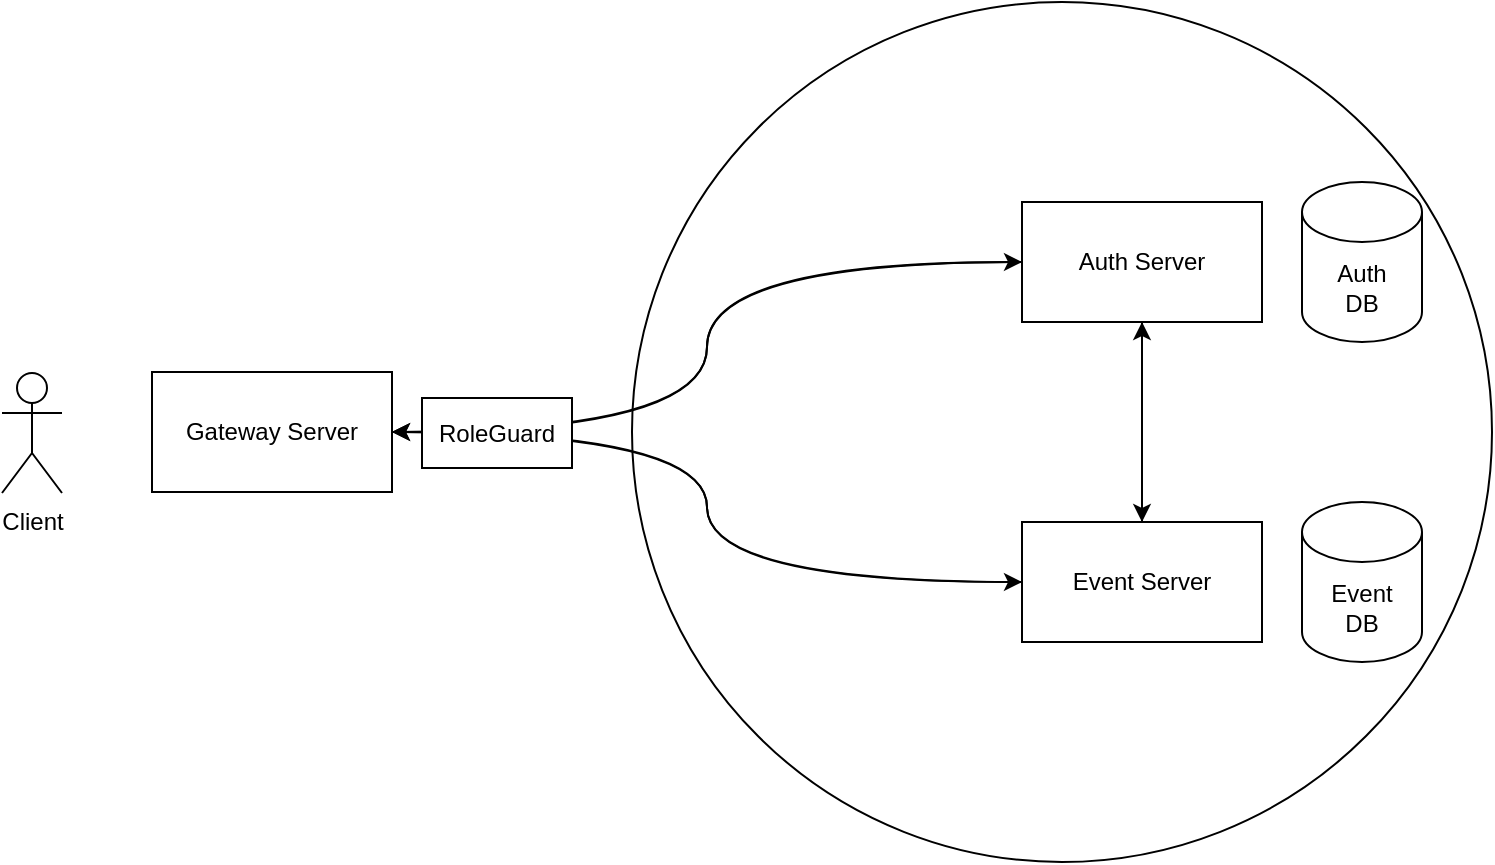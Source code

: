 <mxfile version="27.0.5" pages="6">
  <diagram name="architecture" id="fcX4fqq7h0XcPOJs6E93">
    <mxGraphModel dx="925" dy="1011" grid="1" gridSize="10" guides="1" tooltips="1" connect="1" arrows="1" fold="1" page="1" pageScale="1" pageWidth="1100" pageHeight="850" math="0" shadow="0">
      <root>
        <mxCell id="0" />
        <mxCell id="1" parent="0" />
        <mxCell id="c-0zBiBNmMiLqv8qYzyb-1" value="" style="ellipse;whiteSpace=wrap;html=1;aspect=fixed;fillColor=none;" vertex="1" parent="1">
          <mxGeometry x="485" y="140" width="430" height="430" as="geometry" />
        </mxCell>
        <mxCell id="c-0zBiBNmMiLqv8qYzyb-7" style="edgeStyle=orthogonalEdgeStyle;curved=1;rounded=0;orthogonalLoop=1;jettySize=auto;html=1;exitX=0.5;exitY=1;exitDx=0;exitDy=0;" edge="1" parent="1" source="ojHfwxlMlPyYPrNUYR4A-2" target="c-0zBiBNmMiLqv8qYzyb-3">
          <mxGeometry relative="1" as="geometry" />
        </mxCell>
        <mxCell id="c-0zBiBNmMiLqv8qYzyb-9" style="edgeStyle=orthogonalEdgeStyle;curved=1;rounded=0;orthogonalLoop=1;jettySize=auto;html=1;exitX=0;exitY=0.5;exitDx=0;exitDy=0;entryX=1;entryY=0.5;entryDx=0;entryDy=0;" edge="1" parent="1" source="ojHfwxlMlPyYPrNUYR4A-2" target="c-0zBiBNmMiLqv8qYzyb-2">
          <mxGeometry relative="1" as="geometry" />
        </mxCell>
        <mxCell id="ojHfwxlMlPyYPrNUYR4A-2" value="Auth Server" style="rounded=0;whiteSpace=wrap;html=1;" vertex="1" parent="1">
          <mxGeometry x="680" y="240" width="120" height="60" as="geometry" />
        </mxCell>
        <mxCell id="ojHfwxlMlPyYPrNUYR4A-5" value="Client" style="shape=umlActor;verticalLabelPosition=bottom;verticalAlign=top;html=1;outlineConnect=0;" vertex="1" parent="1">
          <mxGeometry x="170" y="325.5" width="30" height="60" as="geometry" />
        </mxCell>
        <mxCell id="c-0zBiBNmMiLqv8qYzyb-5" style="edgeStyle=orthogonalEdgeStyle;rounded=0;orthogonalLoop=1;jettySize=auto;html=1;entryX=0;entryY=0.5;entryDx=0;entryDy=0;curved=1;" edge="1" parent="1" source="c-0zBiBNmMiLqv8qYzyb-2" target="ojHfwxlMlPyYPrNUYR4A-2">
          <mxGeometry relative="1" as="geometry" />
        </mxCell>
        <mxCell id="c-0zBiBNmMiLqv8qYzyb-6" style="edgeStyle=orthogonalEdgeStyle;curved=1;rounded=0;orthogonalLoop=1;jettySize=auto;html=1;entryX=0;entryY=0.5;entryDx=0;entryDy=0;" edge="1" parent="1" source="c-0zBiBNmMiLqv8qYzyb-2" target="c-0zBiBNmMiLqv8qYzyb-3">
          <mxGeometry relative="1" as="geometry" />
        </mxCell>
        <mxCell id="c-0zBiBNmMiLqv8qYzyb-2" value="Gateway Server" style="rounded=0;whiteSpace=wrap;html=1;" vertex="1" parent="1">
          <mxGeometry x="245" y="325" width="120" height="60" as="geometry" />
        </mxCell>
        <mxCell id="c-0zBiBNmMiLqv8qYzyb-8" style="edgeStyle=orthogonalEdgeStyle;curved=1;rounded=0;orthogonalLoop=1;jettySize=auto;html=1;exitX=0.5;exitY=0;exitDx=0;exitDy=0;entryX=0.5;entryY=1;entryDx=0;entryDy=0;" edge="1" parent="1" source="c-0zBiBNmMiLqv8qYzyb-3" target="ojHfwxlMlPyYPrNUYR4A-2">
          <mxGeometry relative="1" as="geometry" />
        </mxCell>
        <mxCell id="c-0zBiBNmMiLqv8qYzyb-10" style="edgeStyle=orthogonalEdgeStyle;curved=1;rounded=0;orthogonalLoop=1;jettySize=auto;html=1;exitX=0;exitY=0.5;exitDx=0;exitDy=0;entryX=1;entryY=0.5;entryDx=0;entryDy=0;" edge="1" parent="1" source="c-0zBiBNmMiLqv8qYzyb-3" target="c-0zBiBNmMiLqv8qYzyb-2">
          <mxGeometry relative="1" as="geometry" />
        </mxCell>
        <mxCell id="c-0zBiBNmMiLqv8qYzyb-3" value="Event Server" style="rounded=0;whiteSpace=wrap;html=1;" vertex="1" parent="1">
          <mxGeometry x="680" y="400" width="120" height="60" as="geometry" />
        </mxCell>
        <mxCell id="c-0zBiBNmMiLqv8qYzyb-11" value="RoleGuard" style="rounded=0;whiteSpace=wrap;html=1;" vertex="1" parent="1">
          <mxGeometry x="380" y="338" width="75" height="35" as="geometry" />
        </mxCell>
        <mxCell id="RwT2zFOBZzrwmnqxIiF--1" value="Auth&lt;div&gt;DB&lt;/div&gt;" style="shape=cylinder3;whiteSpace=wrap;html=1;boundedLbl=1;backgroundOutline=1;size=15;" vertex="1" parent="1">
          <mxGeometry x="820" y="230" width="60" height="80" as="geometry" />
        </mxCell>
        <mxCell id="RwT2zFOBZzrwmnqxIiF--2" value="Event&lt;div&gt;DB&lt;/div&gt;" style="shape=cylinder3;whiteSpace=wrap;html=1;boundedLbl=1;backgroundOutline=1;size=15;" vertex="1" parent="1">
          <mxGeometry x="820" y="390" width="60" height="80" as="geometry" />
        </mxCell>
      </root>
    </mxGraphModel>
  </diagram>
  <diagram id="6VJmiSN2DV8pXNz3HxQ7" name="architecture-detail">
    <mxGraphModel dx="901" dy="647" grid="1" gridSize="10" guides="1" tooltips="1" connect="1" arrows="1" fold="1" page="1" pageScale="1" pageWidth="1100" pageHeight="850" math="0" shadow="0">
      <root>
        <mxCell id="0" />
        <mxCell id="1" parent="0" />
        <mxCell id="BqQRJsZG2uqS7sq9pQgB-4" value="Auth Server" style="rounded=0;whiteSpace=wrap;html=1;fillColor=#dae8fc;strokeColor=#6c8ebf;" vertex="1" parent="1">
          <mxGeometry x="960" y="760" width="120" height="40" as="geometry" />
        </mxCell>
        <mxCell id="BAqmdaQba6VWNm6T5oXz-3" style="edgeStyle=orthogonalEdgeStyle;curved=1;rounded=0;orthogonalLoop=1;jettySize=auto;html=1;" edge="1" parent="1" source="BqQRJsZG2uqS7sq9pQgB-8" target="BqQRJsZG2uqS7sq9pQgB-22">
          <mxGeometry relative="1" as="geometry" />
        </mxCell>
        <mxCell id="BqQRJsZG2uqS7sq9pQgB-8" value="POST /auth/signup" style="rounded=0;whiteSpace=wrap;html=1;" vertex="1" parent="1">
          <mxGeometry x="160" y="210" width="120" height="30" as="geometry" />
        </mxCell>
        <mxCell id="BqQRJsZG2uqS7sq9pQgB-11" value="Event Server" style="rounded=0;whiteSpace=wrap;html=1;fillColor=#fff2cc;strokeColor=#d6b656;" vertex="1" parent="1">
          <mxGeometry x="960" y="800" width="120" height="40" as="geometry" />
        </mxCell>
        <mxCell id="BqQRJsZG2uqS7sq9pQgB-41" style="edgeStyle=orthogonalEdgeStyle;curved=1;rounded=0;orthogonalLoop=1;jettySize=auto;html=1;exitX=1;exitY=0.5;exitDx=0;exitDy=0;entryX=0;entryY=0.5;entryDx=0;entryDy=0;" edge="1" parent="1" source="BqQRJsZG2uqS7sq9pQgB-13" target="BqQRJsZG2uqS7sq9pQgB-27">
          <mxGeometry relative="1" as="geometry" />
        </mxCell>
        <mxCell id="BqQRJsZG2uqS7sq9pQgB-42" style="edgeStyle=orthogonalEdgeStyle;curved=1;rounded=0;orthogonalLoop=1;jettySize=auto;html=1;exitX=1;exitY=0.5;exitDx=0;exitDy=0;entryX=0;entryY=0.5;entryDx=0;entryDy=0;" edge="1" parent="1" source="BqQRJsZG2uqS7sq9pQgB-13" target="BqQRJsZG2uqS7sq9pQgB-34">
          <mxGeometry relative="1" as="geometry" />
        </mxCell>
        <mxCell id="Mi1hDEcGEi-u_mt7AZi--26" style="edgeStyle=orthogonalEdgeStyle;curved=1;rounded=0;orthogonalLoop=1;jettySize=auto;html=1;exitX=1;exitY=0.5;exitDx=0;exitDy=0;entryX=0;entryY=0.5;entryDx=0;entryDy=0;" edge="1" parent="1" source="BqQRJsZG2uqS7sq9pQgB-13" target="Mi1hDEcGEi-u_mt7AZi--5">
          <mxGeometry relative="1" as="geometry" />
        </mxCell>
        <mxCell id="Mi1hDEcGEi-u_mt7AZi--27" style="edgeStyle=orthogonalEdgeStyle;curved=1;rounded=0;orthogonalLoop=1;jettySize=auto;html=1;exitX=1;exitY=0.5;exitDx=0;exitDy=0;entryX=0;entryY=0.5;entryDx=0;entryDy=0;" edge="1" parent="1" source="BqQRJsZG2uqS7sq9pQgB-13" target="Mi1hDEcGEi-u_mt7AZi--7">
          <mxGeometry relative="1" as="geometry" />
        </mxCell>
        <mxCell id="Mi1hDEcGEi-u_mt7AZi--28" style="edgeStyle=orthogonalEdgeStyle;curved=1;rounded=0;orthogonalLoop=1;jettySize=auto;html=1;entryX=0;entryY=0.5;entryDx=0;entryDy=0;" edge="1" parent="1" source="BqQRJsZG2uqS7sq9pQgB-13" target="Mi1hDEcGEi-u_mt7AZi--10">
          <mxGeometry relative="1" as="geometry" />
        </mxCell>
        <mxCell id="Mi1hDEcGEi-u_mt7AZi--34" style="edgeStyle=orthogonalEdgeStyle;curved=1;rounded=0;orthogonalLoop=1;jettySize=auto;html=1;exitX=1;exitY=0.5;exitDx=0;exitDy=0;entryX=0;entryY=0.5;entryDx=0;entryDy=0;" edge="1" parent="1" source="BqQRJsZG2uqS7sq9pQgB-13" target="BqQRJsZG2uqS7sq9pQgB-8">
          <mxGeometry relative="1" as="geometry" />
        </mxCell>
        <mxCell id="Mi1hDEcGEi-u_mt7AZi--35" style="edgeStyle=orthogonalEdgeStyle;curved=1;rounded=0;orthogonalLoop=1;jettySize=auto;html=1;exitX=1;exitY=0.5;exitDx=0;exitDy=0;entryX=0;entryY=0.5;entryDx=0;entryDy=0;" edge="1" parent="1" source="BqQRJsZG2uqS7sq9pQgB-13" target="BqQRJsZG2uqS7sq9pQgB-14">
          <mxGeometry relative="1" as="geometry" />
        </mxCell>
        <mxCell id="BqQRJsZG2uqS7sq9pQgB-13" value="Gateway Server" style="rounded=0;whiteSpace=wrap;html=1;fillColor=#f5f5f5;fontColor=#333333;strokeColor=#666666;" vertex="1" parent="1">
          <mxGeometry y="410" width="120" height="60" as="geometry" />
        </mxCell>
        <mxCell id="BAqmdaQba6VWNm6T5oXz-4" style="edgeStyle=orthogonalEdgeStyle;curved=1;rounded=0;orthogonalLoop=1;jettySize=auto;html=1;" edge="1" parent="1" source="BqQRJsZG2uqS7sq9pQgB-14" target="BqQRJsZG2uqS7sq9pQgB-21">
          <mxGeometry relative="1" as="geometry" />
        </mxCell>
        <mxCell id="BqQRJsZG2uqS7sq9pQgB-14" value="POST /auth/signin" style="rounded=0;whiteSpace=wrap;html=1;" vertex="1" parent="1">
          <mxGeometry x="160" y="270" width="120" height="30" as="geometry" />
        </mxCell>
        <mxCell id="BAqmdaQba6VWNm6T5oXz-8" style="edgeStyle=orthogonalEdgeStyle;curved=1;rounded=0;orthogonalLoop=1;jettySize=auto;html=1;exitX=1;exitY=0.5;exitDx=0;exitDy=0;fillColor=#dae8fc;strokeColor=#6c8ebf;" edge="1" parent="1" source="BqQRJsZG2uqS7sq9pQgB-21" target="BAqmdaQba6VWNm6T5oXz-6">
          <mxGeometry relative="1" as="geometry" />
        </mxCell>
        <mxCell id="BAqmdaQba6VWNm6T5oXz-10" style="edgeStyle=orthogonalEdgeStyle;curved=1;rounded=0;orthogonalLoop=1;jettySize=auto;html=1;exitX=0.5;exitY=1;exitDx=0;exitDy=0;entryX=0;entryY=0.5;entryDx=0;entryDy=0;endArrow=none;startFill=0;" edge="1" parent="1" source="BqQRJsZG2uqS7sq9pQgB-21" target="BAqmdaQba6VWNm6T5oXz-5">
          <mxGeometry relative="1" as="geometry" />
        </mxCell>
        <mxCell id="BAqmdaQba6VWNm6T5oXz-11" value="emit &#39;USER.SIGNIN&#39; event" style="edgeLabel;html=1;align=center;verticalAlign=middle;resizable=0;points=[];" vertex="1" connectable="0" parent="BAqmdaQba6VWNm6T5oXz-10">
          <mxGeometry x="0.221" y="6" relative="1" as="geometry">
            <mxPoint x="-28" y="-1" as="offset" />
          </mxGeometry>
        </mxCell>
        <mxCell id="BqQRJsZG2uqS7sq9pQgB-21" value="signin" style="rounded=0;whiteSpace=wrap;html=1;fillColor=#dae8fc;strokeColor=#6c8ebf;" vertex="1" parent="1">
          <mxGeometry x="600" y="270" width="100" height="30" as="geometry" />
        </mxCell>
        <mxCell id="BqQRJsZG2uqS7sq9pQgB-22" value="signup" style="rounded=0;whiteSpace=wrap;html=1;fillColor=#dae8fc;strokeColor=#6c8ebf;" vertex="1" parent="1">
          <mxGeometry x="600" y="210" width="100" height="30" as="geometry" />
        </mxCell>
        <mxCell id="BqQRJsZG2uqS7sq9pQgB-23" value="healthCheck()" style="rounded=0;whiteSpace=wrap;html=1;" vertex="1" parent="1">
          <mxGeometry x="700" y="110" width="100" height="30" as="geometry" />
        </mxCell>
        <mxCell id="BqQRJsZG2uqS7sq9pQgB-24" value="GET /health" style="rounded=0;whiteSpace=wrap;html=1;" vertex="1" parent="1">
          <mxGeometry x="270" y="120" width="120" height="30" as="geometry" />
        </mxCell>
        <mxCell id="Mi1hDEcGEi-u_mt7AZi--1" style="edgeStyle=orthogonalEdgeStyle;curved=1;rounded=0;orthogonalLoop=1;jettySize=auto;html=1;" edge="1" parent="1" source="BqQRJsZG2uqS7sq9pQgB-25" target="BAqmdaQba6VWNm6T5oXz-13">
          <mxGeometry relative="1" as="geometry" />
        </mxCell>
        <mxCell id="Mi1hDEcGEi-u_mt7AZi--2" value="update to /users" style="edgeLabel;html=1;align=center;verticalAlign=middle;resizable=0;points=[];" vertex="1" connectable="0" parent="Mi1hDEcGEi-u_mt7AZi--1">
          <mxGeometry x="-0.23" y="4" relative="1" as="geometry">
            <mxPoint x="-1" as="offset" />
          </mxGeometry>
        </mxCell>
        <mxCell id="BqQRJsZG2uqS7sq9pQgB-25" value="updateUserRole" style="rounded=0;whiteSpace=wrap;html=1;fillColor=#dae8fc;strokeColor=#6c8ebf;" vertex="1" parent="1">
          <mxGeometry x="590" y="400" width="100" height="30" as="geometry" />
        </mxCell>
        <mxCell id="BqQRJsZG2uqS7sq9pQgB-31" style="edgeStyle=orthogonalEdgeStyle;curved=1;rounded=0;orthogonalLoop=1;jettySize=auto;html=1;exitX=1;exitY=0.5;exitDx=0;exitDy=0;" edge="1" parent="1" source="BqQRJsZG2uqS7sq9pQgB-28" target="BqQRJsZG2uqS7sq9pQgB-25">
          <mxGeometry relative="1" as="geometry" />
        </mxCell>
        <mxCell id="BqQRJsZG2uqS7sq9pQgB-27" value="POST /auth/:id/role" style="rounded=0;whiteSpace=wrap;html=1;" vertex="1" parent="1">
          <mxGeometry x="160" y="400" width="120" height="30" as="geometry" />
        </mxCell>
        <mxCell id="BqQRJsZG2uqS7sq9pQgB-33" value="get&lt;span style=&quot;background-color: transparent; color: light-dark(rgb(0, 0, 0), rgb(255, 255, 255));&quot;&gt;User&lt;/span&gt;" style="rounded=0;whiteSpace=wrap;html=1;fillColor=#dae8fc;strokeColor=#6c8ebf;" vertex="1" parent="1">
          <mxGeometry x="590" y="440" width="100" height="30" as="geometry" />
        </mxCell>
        <mxCell id="BqQRJsZG2uqS7sq9pQgB-36" style="edgeStyle=orthogonalEdgeStyle;curved=1;rounded=0;orthogonalLoop=1;jettySize=auto;html=1;" edge="1" parent="1" source="BqQRJsZG2uqS7sq9pQgB-37" target="BqQRJsZG2uqS7sq9pQgB-33">
          <mxGeometry relative="1" as="geometry" />
        </mxCell>
        <mxCell id="BqQRJsZG2uqS7sq9pQgB-34" value="GET /auth/:id/role" style="rounded=0;whiteSpace=wrap;html=1;" vertex="1" parent="1">
          <mxGeometry x="160" y="440" width="120" height="30" as="geometry" />
        </mxCell>
        <mxCell id="BqQRJsZG2uqS7sq9pQgB-35" value="" style="edgeStyle=orthogonalEdgeStyle;curved=1;rounded=0;orthogonalLoop=1;jettySize=auto;html=1;exitX=1;exitY=0.5;exitDx=0;exitDy=0;" edge="1" parent="1" source="BqQRJsZG2uqS7sq9pQgB-27" target="BqQRJsZG2uqS7sq9pQgB-28">
          <mxGeometry relative="1" as="geometry">
            <mxPoint x="280" y="415" as="sourcePoint" />
            <mxPoint x="600" y="415" as="targetPoint" />
          </mxGeometry>
        </mxCell>
        <mxCell id="BqQRJsZG2uqS7sq9pQgB-28" value="Guard(&#39;admin&#39;)" style="rounded=0;whiteSpace=wrap;html=1;fillColor=#f8cecc;strokeColor=#b85450;" vertex="1" parent="1">
          <mxGeometry x="300" y="400" width="80" height="30" as="geometry" />
        </mxCell>
        <mxCell id="BqQRJsZG2uqS7sq9pQgB-38" value="" style="edgeStyle=orthogonalEdgeStyle;curved=1;rounded=0;orthogonalLoop=1;jettySize=auto;html=1;" edge="1" parent="1" source="BqQRJsZG2uqS7sq9pQgB-34" target="BqQRJsZG2uqS7sq9pQgB-37">
          <mxGeometry relative="1" as="geometry">
            <mxPoint x="280" y="455" as="sourcePoint" />
            <mxPoint x="600" y="455" as="targetPoint" />
          </mxGeometry>
        </mxCell>
        <mxCell id="BqQRJsZG2uqS7sq9pQgB-37" value="Guard(&#39;admin&#39;)" style="rounded=0;whiteSpace=wrap;html=1;fillColor=#f8cecc;strokeColor=#b85450;" vertex="1" parent="1">
          <mxGeometry x="300" y="440" width="80" height="30" as="geometry" />
        </mxCell>
        <mxCell id="BAqmdaQba6VWNm6T5oXz-5" value="EventListener" style="rounded=0;whiteSpace=wrap;html=1;fillColor=#ffe6cc;strokeColor=#d79b00;" vertex="1" parent="1">
          <mxGeometry x="780" y="340" width="100" height="30" as="geometry" />
        </mxCell>
        <mxCell id="BAqmdaQba6VWNm6T5oXz-6" value="processSignin" style="rounded=0;whiteSpace=wrap;html=1;" vertex="1" parent="1">
          <mxGeometry x="720" y="270" width="100" height="30" as="geometry" />
        </mxCell>
        <mxCell id="BAqmdaQba6VWNm6T5oXz-14" style="edgeStyle=orthogonalEdgeStyle;curved=1;rounded=0;orthogonalLoop=1;jettySize=auto;html=1;" edge="1" parent="1" source="BqQRJsZG2uqS7sq9pQgB-22" target="BAqmdaQba6VWNm6T5oXz-13">
          <mxGeometry relative="1" as="geometry">
            <mxPoint x="820" y="225.048" as="sourcePoint" />
          </mxGeometry>
        </mxCell>
        <mxCell id="BAqmdaQba6VWNm6T5oXz-15" value="add to /users" style="edgeLabel;html=1;align=center;verticalAlign=middle;resizable=0;points=[];" vertex="1" connectable="0" parent="BAqmdaQba6VWNm6T5oXz-14">
          <mxGeometry x="-0.317" y="-7" relative="1" as="geometry">
            <mxPoint as="offset" />
          </mxGeometry>
        </mxCell>
        <mxCell id="BAqmdaQba6VWNm6T5oXz-13" value="Auth&lt;div&gt;DB&lt;/div&gt;" style="shape=cylinder3;whiteSpace=wrap;html=1;boundedLbl=1;backgroundOutline=1;size=15;fillColor=#dae8fc;strokeColor=#6c8ebf;" vertex="1" parent="1">
          <mxGeometry x="1010" y="310" width="60" height="80" as="geometry" />
        </mxCell>
        <mxCell id="BAqmdaQba6VWNm6T5oXz-16" style="edgeStyle=orthogonalEdgeStyle;curved=1;rounded=0;orthogonalLoop=1;jettySize=auto;html=1;entryX=0;entryY=0.5;entryDx=0;entryDy=0;entryPerimeter=0;" edge="1" parent="1" source="BAqmdaQba6VWNm6T5oXz-5" target="BAqmdaQba6VWNm6T5oXz-13">
          <mxGeometry relative="1" as="geometry" />
        </mxCell>
        <mxCell id="BAqmdaQba6VWNm6T5oXz-17" value="add to /auth_history" style="edgeLabel;html=1;align=center;verticalAlign=middle;resizable=0;points=[];" vertex="1" connectable="0" parent="BAqmdaQba6VWNm6T5oXz-16">
          <mxGeometry x="-0.033" y="-4" relative="1" as="geometry">
            <mxPoint y="1" as="offset" />
          </mxGeometry>
        </mxCell>
        <mxCell id="Mi1hDEcGEi-u_mt7AZi--3" style="edgeStyle=orthogonalEdgeStyle;curved=1;rounded=0;orthogonalLoop=1;jettySize=auto;html=1;exitX=1;exitY=0.5;exitDx=0;exitDy=0;entryX=0.5;entryY=1;entryDx=0;entryDy=0;entryPerimeter=0;" edge="1" parent="1" source="BqQRJsZG2uqS7sq9pQgB-33" target="BAqmdaQba6VWNm6T5oXz-13">
          <mxGeometry relative="1" as="geometry" />
        </mxCell>
        <mxCell id="Mi1hDEcGEi-u_mt7AZi--4" value="fetch from /users" style="edgeLabel;html=1;align=center;verticalAlign=middle;resizable=0;points=[];" vertex="1" connectable="0" parent="Mi1hDEcGEi-u_mt7AZi--3">
          <mxGeometry x="-0.397" relative="1" as="geometry">
            <mxPoint x="-1" as="offset" />
          </mxGeometry>
        </mxCell>
        <mxCell id="Mi1hDEcGEi-u_mt7AZi--22" style="edgeStyle=orthogonalEdgeStyle;curved=1;rounded=0;orthogonalLoop=1;jettySize=auto;html=1;exitX=1;exitY=0.5;exitDx=0;exitDy=0;" edge="1" parent="1" source="Mi1hDEcGEi-u_mt7AZi--5" target="Mi1hDEcGEi-u_mt7AZi--12">
          <mxGeometry relative="1" as="geometry" />
        </mxCell>
        <mxCell id="Mi1hDEcGEi-u_mt7AZi--5" value="POST /event" style="rounded=0;whiteSpace=wrap;html=1;" vertex="1" parent="1">
          <mxGeometry x="160" y="550" width="120" height="30" as="geometry" />
        </mxCell>
        <mxCell id="Mi1hDEcGEi-u_mt7AZi--23" style="edgeStyle=orthogonalEdgeStyle;curved=1;rounded=0;orthogonalLoop=1;jettySize=auto;html=1;exitX=1;exitY=0.5;exitDx=0;exitDy=0;" edge="1" parent="1" source="Mi1hDEcGEi-u_mt7AZi--7" target="Mi1hDEcGEi-u_mt7AZi--14">
          <mxGeometry relative="1" as="geometry" />
        </mxCell>
        <mxCell id="Mi1hDEcGEi-u_mt7AZi--7" value="GET /event" style="rounded=0;whiteSpace=wrap;html=1;" vertex="1" parent="1">
          <mxGeometry x="160" y="590" width="120" height="30" as="geometry" />
        </mxCell>
        <mxCell id="Mi1hDEcGEi-u_mt7AZi--8" value="Guard(&#39;admin&#39;, &#39;operator&#39;)" style="rounded=0;whiteSpace=wrap;html=1;fillColor=#f8cecc;strokeColor=#b85450;" vertex="1" parent="1">
          <mxGeometry x="290" y="550" width="150" height="30" as="geometry" />
        </mxCell>
        <mxCell id="Mi1hDEcGEi-u_mt7AZi--9" value="Guard(&#39;admin&#39;, &#39;operator&#39;)" style="rounded=0;whiteSpace=wrap;html=1;fillColor=#f8cecc;strokeColor=#b85450;" vertex="1" parent="1">
          <mxGeometry x="290" y="590" width="150" height="30" as="geometry" />
        </mxCell>
        <mxCell id="Mi1hDEcGEi-u_mt7AZi--24" style="edgeStyle=orthogonalEdgeStyle;curved=1;rounded=0;orthogonalLoop=1;jettySize=auto;html=1;exitX=1;exitY=0.5;exitDx=0;exitDy=0;entryX=0;entryY=0.5;entryDx=0;entryDy=0;" edge="1" parent="1" source="Mi1hDEcGEi-u_mt7AZi--10" target="Mi1hDEcGEi-u_mt7AZi--15">
          <mxGeometry relative="1" as="geometry" />
        </mxCell>
        <mxCell id="Mi1hDEcGEi-u_mt7AZi--10" value="GET /event/:eventId" style="rounded=0;whiteSpace=wrap;html=1;" vertex="1" parent="1">
          <mxGeometry x="160" y="630" width="120" height="30" as="geometry" />
        </mxCell>
        <mxCell id="Mi1hDEcGEi-u_mt7AZi--11" value="Guard(&#39;admin&#39;, &#39;operator&#39;)" style="rounded=0;whiteSpace=wrap;html=1;fillColor=#f8cecc;strokeColor=#b85450;" vertex="1" parent="1">
          <mxGeometry x="290" y="630" width="150" height="30" as="geometry" />
        </mxCell>
        <mxCell id="Mi1hDEcGEi-u_mt7AZi--18" value="add to /events" style="edgeStyle=orthogonalEdgeStyle;curved=1;rounded=0;orthogonalLoop=1;jettySize=auto;html=1;exitX=1;exitY=0.5;exitDx=0;exitDy=0;" edge="1" parent="1" source="Mi1hDEcGEi-u_mt7AZi--12" target="Mi1hDEcGEi-u_mt7AZi--16">
          <mxGeometry relative="1" as="geometry" />
        </mxCell>
        <mxCell id="Mi1hDEcGEi-u_mt7AZi--12" value="createEvent" style="rounded=0;whiteSpace=wrap;html=1;fillColor=#fff2cc;strokeColor=#d6b656;" vertex="1" parent="1">
          <mxGeometry x="590" y="550" width="100" height="30" as="geometry" />
        </mxCell>
        <mxCell id="Mi1hDEcGEi-u_mt7AZi--14" value="getEventList" style="rounded=0;whiteSpace=wrap;html=1;fillColor=#fff2cc;strokeColor=#d6b656;" vertex="1" parent="1">
          <mxGeometry x="590" y="590" width="100" height="30" as="geometry" />
        </mxCell>
        <mxCell id="Mi1hDEcGEi-u_mt7AZi--15" value="getEvent" style="rounded=0;whiteSpace=wrap;html=1;fillColor=#fff2cc;strokeColor=#d6b656;" vertex="1" parent="1">
          <mxGeometry x="590" y="630" width="100" height="30" as="geometry" />
        </mxCell>
        <mxCell id="Mi1hDEcGEi-u_mt7AZi--16" value="Event&lt;div&gt;DB&lt;/div&gt;" style="shape=cylinder3;whiteSpace=wrap;html=1;boundedLbl=1;backgroundOutline=1;size=15;fillColor=#fff2cc;strokeColor=#d6b656;" vertex="1" parent="1">
          <mxGeometry x="980" y="530" width="60" height="80" as="geometry" />
        </mxCell>
        <mxCell id="Mi1hDEcGEi-u_mt7AZi--19" value="fetch list from /events" style="edgeStyle=orthogonalEdgeStyle;curved=1;rounded=0;orthogonalLoop=1;jettySize=auto;html=1;entryX=0;entryY=1;entryDx=0;entryDy=-15;entryPerimeter=0;" edge="1" parent="1" source="Mi1hDEcGEi-u_mt7AZi--14" target="Mi1hDEcGEi-u_mt7AZi--16">
          <mxGeometry relative="1" as="geometry" />
        </mxCell>
        <mxCell id="Mi1hDEcGEi-u_mt7AZi--20" style="edgeStyle=orthogonalEdgeStyle;curved=1;rounded=0;orthogonalLoop=1;jettySize=auto;html=1;entryX=0.5;entryY=1;entryDx=0;entryDy=0;entryPerimeter=0;" edge="1" parent="1" source="Mi1hDEcGEi-u_mt7AZi--15" target="Mi1hDEcGEi-u_mt7AZi--16">
          <mxGeometry relative="1" as="geometry" />
        </mxCell>
        <mxCell id="Mi1hDEcGEi-u_mt7AZi--21" value="fetch event from /events" style="edgeLabel;html=1;align=center;verticalAlign=middle;resizable=0;points=[];" vertex="1" connectable="0" parent="Mi1hDEcGEi-u_mt7AZi--20">
          <mxGeometry x="-0.23" y="1" relative="1" as="geometry">
            <mxPoint x="-1" as="offset" />
          </mxGeometry>
        </mxCell>
      </root>
    </mxGraphModel>
  </diagram>
  <diagram id="8b-MJXN457PTxkRw0Qc4" name="erd">
    <mxGraphModel dx="925" dy="1011" grid="1" gridSize="10" guides="1" tooltips="1" connect="1" arrows="1" fold="1" page="1" pageScale="1" pageWidth="1100" pageHeight="850" math="0" shadow="0">
      <root>
        <mxCell id="0" />
        <mxCell id="1" parent="0" />
        <mxCell id="3McGipPH9zvKThW0-69M-1" value="User" style="swimlane;fontStyle=0;childLayout=stackLayout;horizontal=1;startSize=30;horizontalStack=0;resizeParent=1;resizeParentMax=0;resizeLast=0;collapsible=1;marginBottom=0;whiteSpace=wrap;html=1;" vertex="1" parent="1">
          <mxGeometry x="30" y="245" width="140" height="180" as="geometry" />
        </mxCell>
        <mxCell id="3McGipPH9zvKThW0-69M-4" value="_id: string" style="text;strokeColor=none;fillColor=none;align=left;verticalAlign=middle;spacingLeft=4;spacingRight=4;overflow=hidden;points=[[0,0.5],[1,0.5]];portConstraint=eastwest;rotatable=0;whiteSpace=wrap;html=1;" vertex="1" parent="3McGipPH9zvKThW0-69M-1">
          <mxGeometry y="30" width="140" height="30" as="geometry" />
        </mxCell>
        <mxCell id="3McGipPH9zvKThW0-69M-2" value="username: string" style="text;strokeColor=none;fillColor=none;align=left;verticalAlign=middle;spacingLeft=4;spacingRight=4;overflow=hidden;points=[[0,0.5],[1,0.5]];portConstraint=eastwest;rotatable=0;whiteSpace=wrap;html=1;fontStyle=1" vertex="1" parent="3McGipPH9zvKThW0-69M-1">
          <mxGeometry y="60" width="140" height="30" as="geometry" />
        </mxCell>
        <mxCell id="3McGipPH9zvKThW0-69M-26" value="email: string" style="text;strokeColor=none;fillColor=none;align=left;verticalAlign=middle;spacingLeft=4;spacingRight=4;overflow=hidden;points=[[0,0.5],[1,0.5]];portConstraint=eastwest;rotatable=0;whiteSpace=wrap;html=1;fontStyle=1" vertex="1" parent="3McGipPH9zvKThW0-69M-1">
          <mxGeometry y="90" width="140" height="30" as="geometry" />
        </mxCell>
        <mxCell id="3McGipPH9zvKThW0-69M-3" value="password: string" style="text;strokeColor=none;fillColor=none;align=left;verticalAlign=middle;spacingLeft=4;spacingRight=4;overflow=hidden;points=[[0,0.5],[1,0.5]];portConstraint=eastwest;rotatable=0;whiteSpace=wrap;html=1;fontStyle=1" vertex="1" parent="3McGipPH9zvKThW0-69M-1">
          <mxGeometry y="120" width="140" height="30" as="geometry" />
        </mxCell>
        <mxCell id="3McGipPH9zvKThW0-69M-6" value="role: string" style="text;strokeColor=none;fillColor=none;align=left;verticalAlign=middle;spacingLeft=4;spacingRight=4;overflow=hidden;points=[[0,0.5],[1,0.5]];portConstraint=eastwest;rotatable=0;whiteSpace=wrap;html=1;fontStyle=1" vertex="1" parent="3McGipPH9zvKThW0-69M-1">
          <mxGeometry y="150" width="140" height="30" as="geometry" />
        </mxCell>
        <mxCell id="3McGipPH9zvKThW0-69M-10" value="Event" style="swimlane;fontStyle=0;childLayout=stackLayout;horizontal=1;startSize=30;horizontalStack=0;resizeParent=1;resizeParentMax=0;resizeLast=0;collapsible=1;marginBottom=0;whiteSpace=wrap;html=1;" vertex="1" parent="1">
          <mxGeometry x="110" y="900" width="240" height="300" as="geometry" />
        </mxCell>
        <mxCell id="3McGipPH9zvKThW0-69M-11" value="_id(PK)" style="text;strokeColor=none;fillColor=none;align=left;verticalAlign=middle;spacingLeft=4;spacingRight=4;overflow=hidden;points=[[0,0.5],[1,0.5]];portConstraint=eastwest;rotatable=0;whiteSpace=wrap;html=1;" vertex="1" parent="3McGipPH9zvKThW0-69M-10">
          <mxGeometry y="30" width="240" height="30" as="geometry" />
        </mxCell>
        <mxCell id="NM6ktvTFHllRgesOjWK6-1" value="category: LOGIN, PURCHASE, INVITE, CUSTOM" style="text;strokeColor=none;fillColor=none;align=left;verticalAlign=middle;spacingLeft=4;spacingRight=4;overflow=hidden;points=[[0,0.5],[1,0.5]];portConstraint=eastwest;rotatable=0;whiteSpace=wrap;html=1;" vertex="1" parent="3McGipPH9zvKThW0-69M-10">
          <mxGeometry y="60" width="240" height="30" as="geometry" />
        </mxCell>
        <mxCell id="3McGipPH9zvKThW0-69M-12" value="title: &quot;7일 연속 로그인&quot;" style="text;strokeColor=none;fillColor=none;align=left;verticalAlign=middle;spacingLeft=4;spacingRight=4;overflow=hidden;points=[[0,0.5],[1,0.5]];portConstraint=eastwest;rotatable=0;whiteSpace=wrap;html=1;" vertex="1" parent="3McGipPH9zvKThW0-69M-10">
          <mxGeometry y="90" width="240" height="30" as="geometry" />
        </mxCell>
        <mxCell id="3McGipPH9zvKThW0-69M-13" value="startDate: &quot;20250517&quot;" style="text;strokeColor=none;fillColor=none;align=left;verticalAlign=middle;spacingLeft=4;spacingRight=4;overflow=hidden;points=[[0,0.5],[1,0.5]];portConstraint=eastwest;rotatable=0;whiteSpace=wrap;html=1;" vertex="1" parent="3McGipPH9zvKThW0-69M-10">
          <mxGeometry y="120" width="240" height="30" as="geometry" />
        </mxCell>
        <mxCell id="3McGipPH9zvKThW0-69M-17" value="endDate: &quot;20250801" style="text;strokeColor=none;fillColor=none;align=left;verticalAlign=middle;spacingLeft=4;spacingRight=4;overflow=hidden;points=[[0,0.5],[1,0.5]];portConstraint=eastwest;rotatable=0;whiteSpace=wrap;html=1;" vertex="1" parent="3McGipPH9zvKThW0-69M-10">
          <mxGeometry y="150" width="240" height="30" as="geometry" />
        </mxCell>
        <mxCell id="x167UjpiMIZg5SlnbnZS-1" value="status: &#39;ON&#39; | &#39;OFF&#39;" style="text;strokeColor=none;fillColor=none;align=left;verticalAlign=middle;spacingLeft=4;spacingRight=4;overflow=hidden;points=[[0,0.5],[1,0.5]];portConstraint=eastwest;rotatable=0;whiteSpace=wrap;html=1;" vertex="1" parent="3McGipPH9zvKThW0-69M-10">
          <mxGeometry y="180" width="240" height="30" as="geometry" />
        </mxCell>
        <mxCell id="NM6ktvTFHllRgesOjWK6-3" value="triggerType: SINGLE, STREAK, COUNT" style="text;strokeColor=none;fillColor=none;align=left;verticalAlign=middle;spacingLeft=4;spacingRight=4;overflow=hidden;points=[[0,0.5],[1,0.5]];portConstraint=eastwest;rotatable=0;whiteSpace=wrap;html=1;" vertex="1" parent="3McGipPH9zvKThW0-69M-10">
          <mxGeometry y="210" width="240" height="30" as="geometry" />
        </mxCell>
        <mxCell id="NM6ktvTFHllRgesOjWK6-46" value="goal: 7" style="text;strokeColor=none;fillColor=none;align=left;verticalAlign=middle;spacingLeft=4;spacingRight=4;overflow=hidden;points=[[0,0.5],[1,0.5]];portConstraint=eastwest;rotatable=0;whiteSpace=wrap;html=1;" vertex="1" parent="3McGipPH9zvKThW0-69M-10">
          <mxGeometry y="240" width="240" height="30" as="geometry" />
        </mxCell>
        <mxCell id="NM6ktvTFHllRgesOjWK6-34" value="reward (FK)" style="text;strokeColor=none;fillColor=none;align=left;verticalAlign=middle;spacingLeft=4;spacingRight=4;overflow=hidden;points=[[0,0.5],[1,0.5]];portConstraint=eastwest;rotatable=0;whiteSpace=wrap;html=1;" vertex="1" parent="3McGipPH9zvKThW0-69M-10">
          <mxGeometry y="270" width="240" height="30" as="geometry" />
        </mxCell>
        <mxCell id="KB3XyEXscuCAC4h__FKh-1" value="authEvent" style="swimlane;fontStyle=0;childLayout=stackLayout;horizontal=1;startSize=30;horizontalStack=0;resizeParent=1;resizeParentMax=0;resizeLast=0;collapsible=1;marginBottom=0;whiteSpace=wrap;html=1;" vertex="1" parent="1">
          <mxGeometry x="190" y="245" width="180" height="150" as="geometry" />
        </mxCell>
        <mxCell id="KB3XyEXscuCAC4h__FKh-2" value="_id: string&amp;nbsp;" style="text;strokeColor=none;fillColor=none;align=left;verticalAlign=middle;spacingLeft=4;spacingRight=4;overflow=hidden;points=[[0,0.5],[1,0.5]];portConstraint=eastwest;rotatable=0;whiteSpace=wrap;html=1;" vertex="1" parent="KB3XyEXscuCAC4h__FKh-1">
          <mxGeometry y="30" width="180" height="30" as="geometry" />
        </mxCell>
        <mxCell id="KB3XyEXscuCAC4h__FKh-3" value="eventType: enum [&#39;LOGIN&#39;, &#39;SIGNUP&#39;]" style="text;strokeColor=none;fillColor=none;align=left;verticalAlign=middle;spacingLeft=4;spacingRight=4;overflow=hidden;points=[[0,0.5],[1,0.5]];portConstraint=eastwest;rotatable=0;whiteSpace=wrap;html=1;" vertex="1" parent="KB3XyEXscuCAC4h__FKh-1">
          <mxGeometry y="60" width="180" height="30" as="geometry" />
        </mxCell>
        <mxCell id="KB3XyEXscuCAC4h__FKh-4" value="timestamp" style="text;strokeColor=none;fillColor=none;align=left;verticalAlign=middle;spacingLeft=4;spacingRight=4;overflow=hidden;points=[[0,0.5],[1,0.5]];portConstraint=eastwest;rotatable=0;whiteSpace=wrap;html=1;" vertex="1" parent="KB3XyEXscuCAC4h__FKh-1">
          <mxGeometry y="90" width="180" height="30" as="geometry" />
        </mxCell>
        <mxCell id="KB3XyEXscuCAC4h__FKh-14" value="userId" style="text;strokeColor=none;fillColor=none;align=left;verticalAlign=middle;spacingLeft=4;spacingRight=4;overflow=hidden;points=[[0,0.5],[1,0.5]];portConstraint=eastwest;rotatable=0;whiteSpace=wrap;html=1;" vertex="1" parent="KB3XyEXscuCAC4h__FKh-1">
          <mxGeometry y="120" width="180" height="30" as="geometry" />
        </mxCell>
        <mxCell id="KB3XyEXscuCAC4h__FKh-11" style="edgeStyle=orthogonalEdgeStyle;curved=1;rounded=0;orthogonalLoop=1;jettySize=auto;html=1;exitX=0.5;exitY=1;exitDx=0;exitDy=0;exitPerimeter=0;" edge="1" parent="1" source="KB3XyEXscuCAC4h__FKh-8" target="KB3XyEXscuCAC4h__FKh-10">
          <mxGeometry relative="1" as="geometry" />
        </mxCell>
        <mxCell id="KB3XyEXscuCAC4h__FKh-8" value="Auth&lt;div&gt;DB&lt;/div&gt;" style="shape=cylinder3;whiteSpace=wrap;html=1;boundedLbl=1;backgroundOutline=1;size=15;" vertex="1" parent="1">
          <mxGeometry x="220" y="60" width="60" height="80" as="geometry" />
        </mxCell>
        <mxCell id="KB3XyEXscuCAC4h__FKh-9" value="Event&lt;div&gt;DB&lt;/div&gt;" style="shape=cylinder3;whiteSpace=wrap;html=1;boundedLbl=1;backgroundOutline=1;size=15;" vertex="1" parent="1">
          <mxGeometry x="840" y="10" width="60" height="80" as="geometry" />
        </mxCell>
        <mxCell id="KB3XyEXscuCAC4h__FKh-10" value="users collection" style="rounded=0;whiteSpace=wrap;html=1;" vertex="1" parent="1">
          <mxGeometry x="40" y="170" width="120" height="60" as="geometry" />
        </mxCell>
        <mxCell id="KB3XyEXscuCAC4h__FKh-13" value="auth-history collection" style="rounded=0;whiteSpace=wrap;html=1;" vertex="1" parent="1">
          <mxGeometry x="200" y="170" width="120" height="60" as="geometry" />
        </mxCell>
        <mxCell id="NM6ktvTFHllRgesOjWK6-6" value="{&lt;div&gt;&lt;span style=&quot;white-space: pre;&quot;&gt;&#x9;&lt;/span&gt;category: LOGIN&lt;br&gt;&lt;/div&gt;&lt;div&gt;triggerType: SREAK&lt;/div&gt;&lt;div&gt;goal: 7,&lt;/div&gt;&lt;div&gt;reward: &#39;LOGIN_7DAY_REWARD&#39;&lt;/div&gt;&lt;div&gt;}&lt;/div&gt;" style="text;html=1;align=center;verticalAlign=middle;resizable=0;points=[];autosize=1;strokeColor=none;fillColor=none;" vertex="1" parent="1">
          <mxGeometry x="870" y="70" width="210" height="100" as="geometry" />
        </mxCell>
        <mxCell id="NM6ktvTFHllRgesOjWK6-23" value="Item" style="swimlane;fontStyle=0;childLayout=stackLayout;horizontal=1;startSize=30;horizontalStack=0;resizeParent=1;resizeParentMax=0;resizeLast=0;collapsible=1;marginBottom=0;whiteSpace=wrap;html=1;" vertex="1" parent="1">
          <mxGeometry x="690" y="1330" width="100" height="120" as="geometry" />
        </mxCell>
        <mxCell id="NM6ktvTFHllRgesOjWK6-24" value="_id: string&amp;nbsp;" style="text;strokeColor=none;fillColor=none;align=left;verticalAlign=middle;spacingLeft=4;spacingRight=4;overflow=hidden;points=[[0,0.5],[1,0.5]];portConstraint=eastwest;rotatable=0;whiteSpace=wrap;html=1;" vertex="1" parent="NM6ktvTFHllRgesOjWK6-23">
          <mxGeometry y="30" width="100" height="30" as="geometry" />
        </mxCell>
        <mxCell id="NM6ktvTFHllRgesOjWK6-25" value="itemName" style="text;strokeColor=none;fillColor=none;align=left;verticalAlign=middle;spacingLeft=4;spacingRight=4;overflow=hidden;points=[[0,0.5],[1,0.5]];portConstraint=eastwest;rotatable=0;whiteSpace=wrap;html=1;" vertex="1" parent="NM6ktvTFHllRgesOjWK6-23">
          <mxGeometry y="60" width="100" height="30" as="geometry" />
        </mxCell>
        <mxCell id="NM6ktvTFHllRgesOjWK6-27" value="description" style="text;strokeColor=none;fillColor=none;align=left;verticalAlign=middle;spacingLeft=4;spacingRight=4;overflow=hidden;points=[[0,0.5],[1,0.5]];portConstraint=eastwest;rotatable=0;whiteSpace=wrap;html=1;" vertex="1" parent="NM6ktvTFHllRgesOjWK6-23">
          <mxGeometry y="90" width="100" height="30" as="geometry" />
        </mxCell>
        <mxCell id="NM6ktvTFHllRgesOjWK6-48" value="RewardItem" style="swimlane;fontStyle=0;childLayout=stackLayout;horizontal=1;startSize=30;horizontalStack=0;resizeParent=1;resizeParentMax=0;resizeLast=0;collapsible=1;marginBottom=0;whiteSpace=wrap;html=1;" vertex="1" parent="1">
          <mxGeometry x="560" y="1290" width="90" height="120" as="geometry" />
        </mxCell>
        <mxCell id="NM6ktvTFHllRgesOjWK6-49" value="_id (PK)" style="text;strokeColor=none;fillColor=none;align=left;verticalAlign=middle;spacingLeft=4;spacingRight=4;overflow=hidden;points=[[0,0.5],[1,0.5]];portConstraint=eastwest;rotatable=0;whiteSpace=wrap;html=1;" vertex="1" parent="NM6ktvTFHllRgesOjWK6-48">
          <mxGeometry y="30" width="90" height="30" as="geometry" />
        </mxCell>
        <mxCell id="NM6ktvTFHllRgesOjWK6-50" value="itemId (FK)" style="text;strokeColor=none;fillColor=none;align=left;verticalAlign=middle;spacingLeft=4;spacingRight=4;overflow=hidden;points=[[0,0.5],[1,0.5]];portConstraint=eastwest;rotatable=0;whiteSpace=wrap;html=1;" vertex="1" parent="NM6ktvTFHllRgesOjWK6-48">
          <mxGeometry y="60" width="90" height="30" as="geometry" />
        </mxCell>
        <mxCell id="NM6ktvTFHllRgesOjWK6-51" value="quantity" style="text;strokeColor=none;fillColor=none;align=left;verticalAlign=middle;spacingLeft=4;spacingRight=4;overflow=hidden;points=[[0,0.5],[1,0.5]];portConstraint=eastwest;rotatable=0;whiteSpace=wrap;html=1;" vertex="1" parent="NM6ktvTFHllRgesOjWK6-48">
          <mxGeometry y="90" width="90" height="30" as="geometry" />
        </mxCell>
        <mxCell id="NM6ktvTFHllRgesOjWK6-53" value="Reward" style="swimlane;fontStyle=0;childLayout=stackLayout;horizontal=1;startSize=30;horizontalStack=0;resizeParent=1;resizeParentMax=0;resizeLast=0;collapsible=1;marginBottom=0;whiteSpace=wrap;html=1;" vertex="1" parent="1">
          <mxGeometry x="380" y="1190" width="90" height="120" as="geometry" />
        </mxCell>
        <mxCell id="NM6ktvTFHllRgesOjWK6-54" value="_id: string&amp;nbsp;" style="text;strokeColor=none;fillColor=none;align=left;verticalAlign=middle;spacingLeft=4;spacingRight=4;overflow=hidden;points=[[0,0.5],[1,0.5]];portConstraint=eastwest;rotatable=0;whiteSpace=wrap;html=1;" vertex="1" parent="NM6ktvTFHllRgesOjWK6-53">
          <mxGeometry y="30" width="90" height="30" as="geometry" />
        </mxCell>
        <mxCell id="NM6ktvTFHllRgesOjWK6-56" value="rewardTitle" style="text;strokeColor=none;fillColor=none;align=left;verticalAlign=middle;spacingLeft=4;spacingRight=4;overflow=hidden;points=[[0,0.5],[1,0.5]];portConstraint=eastwest;rotatable=0;whiteSpace=wrap;html=1;" vertex="1" parent="NM6ktvTFHllRgesOjWK6-53">
          <mxGeometry y="60" width="90" height="30" as="geometry" />
        </mxCell>
        <mxCell id="NM6ktvTFHllRgesOjWK6-57" value="rewardItems[]" style="text;strokeColor=none;fillColor=none;align=left;verticalAlign=middle;spacingLeft=4;spacingRight=4;overflow=hidden;points=[[0,0.5],[1,0.5]];portConstraint=eastwest;rotatable=0;whiteSpace=wrap;html=1;" vertex="1" parent="NM6ktvTFHllRgesOjWK6-53">
          <mxGeometry y="90" width="90" height="30" as="geometry" />
        </mxCell>
        <mxCell id="NM6ktvTFHllRgesOjWK6-59" style="edgeStyle=orthogonalEdgeStyle;curved=1;rounded=0;orthogonalLoop=1;jettySize=auto;html=1;exitX=1;exitY=0.5;exitDx=0;exitDy=0;entryX=0;entryY=0.5;entryDx=0;entryDy=0;" edge="1" parent="1" source="NM6ktvTFHllRgesOjWK6-34">
          <mxGeometry relative="1" as="geometry">
            <mxPoint x="380" y="1265" as="targetPoint" />
          </mxGeometry>
        </mxCell>
        <mxCell id="NM6ktvTFHllRgesOjWK6-60" style="edgeStyle=orthogonalEdgeStyle;curved=1;rounded=0;orthogonalLoop=1;jettySize=auto;html=1;exitX=1;exitY=0.5;exitDx=0;exitDy=0;entryX=0;entryY=0.5;entryDx=0;entryDy=0;" edge="1" parent="1" source="NM6ktvTFHllRgesOjWK6-57" target="NM6ktvTFHllRgesOjWK6-49">
          <mxGeometry relative="1" as="geometry" />
        </mxCell>
        <mxCell id="NM6ktvTFHllRgesOjWK6-61" style="edgeStyle=orthogonalEdgeStyle;curved=1;rounded=0;orthogonalLoop=1;jettySize=auto;html=1;exitX=1;exitY=0.5;exitDx=0;exitDy=0;entryX=0;entryY=0.5;entryDx=0;entryDy=0;" edge="1" parent="1" source="NM6ktvTFHllRgesOjWK6-50" target="NM6ktvTFHllRgesOjWK6-24">
          <mxGeometry relative="1" as="geometry" />
        </mxCell>
        <mxCell id="NM6ktvTFHllRgesOjWK6-64" value="category(LOGIN)을 STREAK 7하면 리워드를 준다.&lt;div&gt;리워드는 item들의 수만큼의 RewardItem이 포함된다&lt;/div&gt;" style="text;html=1;align=center;verticalAlign=middle;resizable=0;points=[];autosize=1;strokeColor=none;fillColor=none;" vertex="1" parent="1">
          <mxGeometry x="70" y="1223" width="280" height="40" as="geometry" />
        </mxCell>
      </root>
    </mxGraphModel>
  </diagram>
  <diagram id="_mRBr3Ffu99KW0mQFIBc" name="signup">
    <mxGraphModel dx="3169" dy="1909" grid="1" gridSize="10" guides="1" tooltips="1" connect="1" arrows="1" fold="1" page="1" pageScale="1" pageWidth="1100" pageHeight="850" math="0" shadow="0">
      <root>
        <mxCell id="0" />
        <mxCell id="1" parent="0" />
        <mxCell id="pTu7wQ3IY_K3ayXYGoRn-2" value="&lt;font color=&quot;#000000&quot;&gt;Gateway server:&lt;/font&gt;&lt;div&gt;&lt;font color=&quot;#000000&quot;&gt;controller&lt;/font&gt;&lt;/div&gt;" style="rounded=0;whiteSpace=wrap;html=1;fillColor=#647687;fontColor=#ffffff;strokeColor=#314354;opacity=20;align=right;" vertex="1" parent="1">
          <mxGeometry x="285" y="310" width="570" height="60" as="geometry" />
        </mxCell>
        <mxCell id="pTu7wQ3IY_K3ayXYGoRn-3" value="&lt;div&gt;&lt;font color=&quot;#000000&quot;&gt;Auth server:&lt;/font&gt;&lt;/div&gt;&lt;div&gt;&lt;font color=&quot;#000000&quot;&gt;service&lt;/font&gt;&lt;/div&gt;" style="rounded=0;whiteSpace=wrap;html=1;fillColor=#647687;fontColor=#ffffff;strokeColor=#314354;opacity=20;align=right;" vertex="1" parent="1">
          <mxGeometry x="285" y="480" width="570" height="60" as="geometry" />
        </mxCell>
        <mxCell id="pTu7wQ3IY_K3ayXYGoRn-4" value="&lt;div&gt;&lt;span style=&quot;color: rgb(0, 0, 0);&quot;&gt;Auth server:&lt;/span&gt;&lt;/div&gt;&lt;span style=&quot;color: rgb(0, 0, 0);&quot;&gt;account domain&lt;/span&gt;" style="rounded=0;whiteSpace=wrap;html=1;fillColor=#647687;fontColor=#ffffff;strokeColor=#314354;opacity=20;align=right;" vertex="1" parent="1">
          <mxGeometry x="285" y="550" width="570" height="140" as="geometry" />
        </mxCell>
        <mxCell id="pTu7wQ3IY_K3ayXYGoRn-5" value="&lt;div&gt;&lt;span style=&quot;color: rgb(0, 0, 0);&quot;&gt;Auth server:&lt;/span&gt;&lt;/div&gt;&lt;span style=&quot;color: rgb(0, 0, 0);&quot;&gt;encryption domain&lt;/span&gt;" style="rounded=0;whiteSpace=wrap;html=1;fillColor=#647687;fontColor=#ffffff;strokeColor=#314354;opacity=20;align=right;" vertex="1" parent="1">
          <mxGeometry x="285" y="701" width="570" height="59" as="geometry" />
        </mxCell>
        <mxCell id="pTu7wQ3IY_K3ayXYGoRn-127" value="&lt;span style=&quot;font-size: 11px; text-wrap-mode: nowrap; background-color: rgb(255, 255, 255);&quot;&gt;Signup&lt;/span&gt;&lt;div&gt;&lt;span style=&quot;font-size: 11px; text-wrap-mode: nowrap; background-color: rgb(255, 255, 255);&quot;&gt;Process&lt;/span&gt;&lt;/div&gt;" style="rounded=0;whiteSpace=wrap;html=1;" vertex="1" parent="1">
          <mxGeometry x="220" y="291" width="50" height="469" as="geometry" />
        </mxCell>
        <mxCell id="pTu7wQ3IY_K3ayXYGoRn-128" style="edgeStyle=none;rounded=0;orthogonalLoop=1;jettySize=auto;html=1;entryX=0.5;entryY=0;entryDx=0;entryDy=0;" edge="1" parent="1" source="pTu7wQ3IY_K3ayXYGoRn-129" target="pTu7wQ3IY_K3ayXYGoRn-187">
          <mxGeometry relative="1" as="geometry">
            <mxPoint x="385" y="400" as="targetPoint" />
          </mxGeometry>
        </mxCell>
        <mxCell id="pTu7wQ3IY_K3ayXYGoRn-129" value="&lt;span style=&quot;font-size: 11px; text-wrap-mode: nowrap; background-color: rgb(255, 255, 255);&quot;&gt;/signup&lt;/span&gt;" style="rounded=0;whiteSpace=wrap;html=1;" vertex="1" parent="1">
          <mxGeometry x="325" y="320" width="120" height="40" as="geometry" />
        </mxCell>
        <mxCell id="pTu7wQ3IY_K3ayXYGoRn-130" style="edgeStyle=none;rounded=0;orthogonalLoop=1;jettySize=auto;html=1;exitX=0.5;exitY=1;exitDx=0;exitDy=0;" edge="1" parent="1" source="pTu7wQ3IY_K3ayXYGoRn-131" target="pTu7wQ3IY_K3ayXYGoRn-136">
          <mxGeometry relative="1" as="geometry" />
        </mxCell>
        <mxCell id="pTu7wQ3IY_K3ayXYGoRn-131" value="processSignup()" style="rounded=0;whiteSpace=wrap;html=1;" vertex="1" parent="1">
          <mxGeometry x="325" y="490" width="120" height="40" as="geometry" />
        </mxCell>
        <mxCell id="pTu7wQ3IY_K3ayXYGoRn-132" style="edgeStyle=none;rounded=0;orthogonalLoop=1;jettySize=auto;html=1;exitX=1;exitY=0.5;exitDx=0;exitDy=0;" edge="1" parent="1" source="pTu7wQ3IY_K3ayXYGoRn-136" target="pTu7wQ3IY_K3ayXYGoRn-140">
          <mxGeometry relative="1" as="geometry" />
        </mxCell>
        <mxCell id="pTu7wQ3IY_K3ayXYGoRn-133" value="N" style="edgeLabel;html=1;align=center;verticalAlign=middle;resizable=0;points=[];" vertex="1" connectable="0" parent="pTu7wQ3IY_K3ayXYGoRn-132">
          <mxGeometry x="-0.242" relative="1" as="geometry">
            <mxPoint as="offset" />
          </mxGeometry>
        </mxCell>
        <mxCell id="pTu7wQ3IY_K3ayXYGoRn-134" style="edgeStyle=orthogonalEdgeStyle;rounded=0;orthogonalLoop=1;jettySize=auto;html=1;exitX=0.5;exitY=1;exitDx=0;exitDy=0;" edge="1" parent="1" source="pTu7wQ3IY_K3ayXYGoRn-136" target="pTu7wQ3IY_K3ayXYGoRn-201">
          <mxGeometry relative="1" as="geometry" />
        </mxCell>
        <mxCell id="pTu7wQ3IY_K3ayXYGoRn-135" value="Y" style="edgeLabel;html=1;align=center;verticalAlign=middle;resizable=0;points=[];" vertex="1" connectable="0" parent="pTu7wQ3IY_K3ayXYGoRn-134">
          <mxGeometry x="-0.086" relative="1" as="geometry">
            <mxPoint as="offset" />
          </mxGeometry>
        </mxCell>
        <mxCell id="pTu7wQ3IY_K3ayXYGoRn-136" value="checkUserExist()" style="rounded=0;whiteSpace=wrap;html=1;" vertex="1" parent="1">
          <mxGeometry x="325" y="560" width="120" height="40" as="geometry" />
        </mxCell>
        <mxCell id="pTu7wQ3IY_K3ayXYGoRn-137" style="edgeStyle=none;rounded=0;orthogonalLoop=1;jettySize=auto;html=1;exitX=0.5;exitY=1;exitDx=0;exitDy=0;" edge="1" parent="1" source="pTu7wQ3IY_K3ayXYGoRn-140" target="pTu7wQ3IY_K3ayXYGoRn-143">
          <mxGeometry relative="1" as="geometry" />
        </mxCell>
        <mxCell id="pTu7wQ3IY_K3ayXYGoRn-138" style="edgeStyle=none;rounded=0;orthogonalLoop=1;jettySize=auto;html=1;exitX=0.5;exitY=1;exitDx=0;exitDy=0;entryX=0.5;entryY=0;entryDx=0;entryDy=0;" edge="1" parent="1" source="pTu7wQ3IY_K3ayXYGoRn-140" target="pTu7wQ3IY_K3ayXYGoRn-144">
          <mxGeometry relative="1" as="geometry" />
        </mxCell>
        <mxCell id="pTu7wQ3IY_K3ayXYGoRn-139" style="edgeStyle=orthogonalEdgeStyle;rounded=0;orthogonalLoop=1;jettySize=auto;html=1;" edge="1" parent="1" source="pTu7wQ3IY_K3ayXYGoRn-140" target="pTu7wQ3IY_K3ayXYGoRn-188">
          <mxGeometry relative="1" as="geometry" />
        </mxCell>
        <mxCell id="pTu7wQ3IY_K3ayXYGoRn-140" value="signupCredentialUser()" style="rounded=0;whiteSpace=wrap;html=1;" vertex="1" parent="1">
          <mxGeometry x="485" y="560" width="140" height="40" as="geometry" />
        </mxCell>
        <mxCell id="pTu7wQ3IY_K3ayXYGoRn-141" style="edgeStyle=none;rounded=0;orthogonalLoop=1;jettySize=auto;html=1;exitX=0.5;exitY=1;exitDx=0;exitDy=0;" edge="1" parent="1" source="pTu7wQ3IY_K3ayXYGoRn-143" target="pTu7wQ3IY_K3ayXYGoRn-145">
          <mxGeometry relative="1" as="geometry" />
        </mxCell>
        <mxCell id="pTu7wQ3IY_K3ayXYGoRn-142" style="edgeStyle=none;rounded=0;orthogonalLoop=1;jettySize=auto;html=1;exitX=0.5;exitY=1;exitDx=0;exitDy=0;entryX=0.5;entryY=0;entryDx=0;entryDy=0;" edge="1" parent="1" source="pTu7wQ3IY_K3ayXYGoRn-143" target="pTu7wQ3IY_K3ayXYGoRn-146">
          <mxGeometry relative="1" as="geometry" />
        </mxCell>
        <mxCell id="pTu7wQ3IY_K3ayXYGoRn-143" value="createCredential&lt;span style=&quot;background-color: transparent; color: light-dark(rgb(0, 0, 0), rgb(255, 255, 255));&quot;&gt;()&lt;/span&gt;" style="rounded=0;whiteSpace=wrap;html=1;" vertex="1" parent="1">
          <mxGeometry x="486" y="640" width="138" height="40" as="geometry" />
        </mxCell>
        <mxCell id="pTu7wQ3IY_K3ayXYGoRn-144" value="createUser()" style="rounded=0;whiteSpace=wrap;html=1;" vertex="1" parent="1">
          <mxGeometry x="653" y="640" width="120" height="40" as="geometry" />
        </mxCell>
        <mxCell id="pTu7wQ3IY_K3ayXYGoRn-145" value="hashPassword()" style="rounded=0;whiteSpace=wrap;html=1;" vertex="1" parent="1">
          <mxGeometry x="325" y="710.5" width="120" height="40" as="geometry" />
        </mxCell>
        <mxCell id="pTu7wQ3IY_K3ayXYGoRn-146" value="generateCredential&lt;div&gt;withHashedPW&lt;/div&gt;" style="rounded=0;whiteSpace=wrap;html=1;" vertex="1" parent="1">
          <mxGeometry x="485" y="711" width="140" height="40" as="geometry" />
        </mxCell>
        <mxCell id="pTu7wQ3IY_K3ayXYGoRn-147" value="transaction" style="text;html=1;align=center;verticalAlign=middle;resizable=0;points=[];autosize=1;strokeColor=none;fillColor=none;" vertex="1" parent="1">
          <mxGeometry x="543" y="605" width="80" height="30" as="geometry" />
        </mxCell>
        <mxCell id="pTu7wQ3IY_K3ayXYGoRn-148" value="" style="endArrow=none;dashed=1;html=1;rounded=0;" edge="1" parent="1">
          <mxGeometry width="50" height="50" relative="1" as="geometry">
            <mxPoint x="285" y="386" as="sourcePoint" />
            <mxPoint x="855" y="386" as="targetPoint" />
          </mxGeometry>
        </mxCell>
        <mxCell id="pTu7wQ3IY_K3ayXYGoRn-149" value="Interface" style="edgeLabel;html=1;align=center;verticalAlign=middle;resizable=0;points=[];" connectable="0" vertex="1" parent="pTu7wQ3IY_K3ayXYGoRn-148">
          <mxGeometry x="0.007" y="1" relative="1" as="geometry">
            <mxPoint as="offset" />
          </mxGeometry>
        </mxCell>
        <mxCell id="pTu7wQ3IY_K3ayXYGoRn-185" value="&lt;div&gt;&lt;font color=&quot;#000000&quot;&gt;Auth server:&lt;/font&gt;&lt;/div&gt;&lt;div&gt;&lt;font color=&quot;#000000&quot;&gt;controller&lt;/font&gt;&lt;/div&gt;" style="rounded=0;whiteSpace=wrap;html=1;fillColor=#647687;fontColor=#ffffff;strokeColor=#314354;opacity=20;align=right;" vertex="1" parent="1">
          <mxGeometry x="285" y="409" width="570" height="60" as="geometry" />
        </mxCell>
        <mxCell id="pTu7wQ3IY_K3ayXYGoRn-186" style="edgeStyle=orthogonalEdgeStyle;rounded=0;orthogonalLoop=1;jettySize=auto;html=1;exitX=0.5;exitY=1;exitDx=0;exitDy=0;" edge="1" parent="1" source="pTu7wQ3IY_K3ayXYGoRn-187" target="pTu7wQ3IY_K3ayXYGoRn-131">
          <mxGeometry relative="1" as="geometry" />
        </mxCell>
        <mxCell id="pTu7wQ3IY_K3ayXYGoRn-187" value="signup()" style="rounded=0;whiteSpace=wrap;html=1;" vertex="1" parent="1">
          <mxGeometry x="325" y="419" width="120" height="40" as="geometry" />
        </mxCell>
        <mxCell id="pTu7wQ3IY_K3ayXYGoRn-188" value="response" style="html=1;dashed=0;whiteSpace=wrap;shape=mxgraph.dfd.start" vertex="1" parent="1">
          <mxGeometry x="673" y="239" width="80" height="40" as="geometry" />
        </mxCell>
        <mxCell id="pTu7wQ3IY_K3ayXYGoRn-189" style="edgeStyle=orthogonalEdgeStyle;rounded=0;orthogonalLoop=1;jettySize=auto;html=1;" edge="1" parent="1" source="pTu7wQ3IY_K3ayXYGoRn-190" target="pTu7wQ3IY_K3ayXYGoRn-129">
          <mxGeometry relative="1" as="geometry" />
        </mxCell>
        <mxCell id="pTu7wQ3IY_K3ayXYGoRn-190" value="request" style="html=1;dashed=0;whiteSpace=wrap;shape=mxgraph.dfd.start" vertex="1" parent="1">
          <mxGeometry x="345" y="239" width="80" height="40" as="geometry" />
        </mxCell>
        <mxCell id="pTu7wQ3IY_K3ayXYGoRn-191" value="&lt;div style=&quot;color: rgb(0, 0, 0); text-wrap-mode: nowrap; font-size: 11px;&quot;&gt;{&lt;span style=&quot;background-color: transparent; color: light-dark(rgb(0, 0, 0), rgb(237, 237, 237));&quot;&gt;email,&amp;nbsp;&lt;/span&gt;&lt;/div&gt;&lt;div style=&quot;color: rgb(0, 0, 0); text-wrap-mode: nowrap; font-size: 11px;&quot;&gt;&lt;span style=&quot;color: light-dark(rgb(0, 0, 0), rgb(237, 237, 237)); background-color: transparent;&quot;&gt;password,&amp;nbsp;&lt;/span&gt;&lt;/div&gt;&lt;div style=&quot;color: rgb(0, 0, 0); text-wrap-mode: nowrap; font-size: 11px;&quot;&gt;&lt;span style=&quot;color: light-dark(rgb(0, 0, 0), rgb(237, 237, 237)); background-color: transparent;&quot;&gt;name&lt;/span&gt;&lt;span style=&quot;color: light-dark(rgb(0, 0, 0), rgb(237, 237, 237)); background-color: transparent;&quot;&gt;,&amp;nbsp;&lt;/span&gt;&lt;/div&gt;&lt;div style=&quot;color: rgb(0, 0, 0); text-wrap-mode: nowrap; font-size: 11px;&quot;&gt;&lt;span style=&quot;color: light-dark(rgb(0, 0, 0), rgb(237, 237, 237)); background-color: transparent;&quot;&gt;loginType&lt;/span&gt;&lt;span style=&quot;background-color: transparent; color: light-dark(rgb(0, 0, 0), rgb(237, 237, 237));&quot;&gt;}&lt;/span&gt;&lt;/div&gt;" style="shape=card;whiteSpace=wrap;html=1;align=center;size=20;" vertex="1" parent="1">
          <mxGeometry x="435" y="157" width="60" height="82" as="geometry" />
        </mxCell>
        <mxCell id="pTu7wQ3IY_K3ayXYGoRn-192" value="&lt;div style=&quot;color: rgb(0, 0, 0); text-wrap-mode: nowrap; font-size: 11px;&quot;&gt;{status,&lt;/div&gt;&lt;div style=&quot;color: rgb(0, 0, 0); text-wrap-mode: nowrap; font-size: 11px;&quot;&gt;message,&lt;/div&gt;&lt;div style=&quot;color: rgb(0, 0, 0); text-wrap-mode: nowrap; font-size: 11px;&quot;&gt;data: {&lt;/div&gt;&lt;div style=&quot;color: rgb(0, 0, 0); text-wrap-mode: nowrap; font-size: 11px;&quot;&gt;user: {&lt;/div&gt;&lt;div style=&quot;color: rgb(0, 0, 0); text-wrap-mode: nowrap; font-size: 11px;&quot;&gt;id,&lt;/div&gt;&lt;div style=&quot;color: rgb(0, 0, 0); text-wrap-mode: nowrap; font-size: 11px;&quot;&gt;email&lt;/div&gt;&lt;div style=&quot;color: rgb(0, 0, 0); text-wrap-mode: nowrap; font-size: 11px;&quot;&gt;}&lt;/div&gt;&lt;div style=&quot;color: rgb(0, 0, 0); text-wrap-mode: nowrap; font-size: 11px;&quot;&gt;}}&lt;/div&gt;" style="shape=card;whiteSpace=wrap;html=1;align=center;size=22;" vertex="1" parent="1">
          <mxGeometry x="753" y="150" width="92" height="111" as="geometry" />
        </mxCell>
        <mxCell id="pTu7wQ3IY_K3ayXYGoRn-196" value="Client" style="shape=umlActor;verticalLabelPosition=bottom;verticalAlign=top;html=1;outlineConnect=0;" vertex="1" parent="1">
          <mxGeometry x="370" y="150" width="30" height="60" as="geometry" />
        </mxCell>
        <mxCell id="pTu7wQ3IY_K3ayXYGoRn-197" value="Client" style="shape=umlActor;verticalLabelPosition=bottom;verticalAlign=top;html=1;outlineConnect=0;" vertex="1" parent="1">
          <mxGeometry x="698" y="150" width="30" height="60" as="geometry" />
        </mxCell>
        <mxCell id="pTu7wQ3IY_K3ayXYGoRn-201" value="ExceptionError()" style="rounded=0;whiteSpace=wrap;html=1;" vertex="1" parent="1">
          <mxGeometry x="325" y="640" width="120" height="40" as="geometry" />
        </mxCell>
      </root>
    </mxGraphModel>
  </diagram>
  <diagram id="REm7qxUkNOhC_PerCX5e" name="login">
    <mxGraphModel dx="1426" dy="9" grid="1" gridSize="10" guides="1" tooltips="1" connect="1" arrows="1" fold="1" page="1" pageScale="1" pageWidth="1100" pageHeight="850" math="0" shadow="0">
      <root>
        <mxCell id="0" />
        <mxCell id="1" parent="0" />
        <mxCell id="_pC4pjNmnHAj1dHl3EVo-1" value="&lt;div&gt;&lt;font color=&quot;#000000&quot;&gt;domain:&lt;/font&gt;&lt;/div&gt;&lt;div&gt;&lt;font color=&quot;#000000&quot;&gt;auth service&lt;/font&gt;&lt;/div&gt;" style="rounded=0;whiteSpace=wrap;html=1;fillColor=#647687;fontColor=#ffffff;strokeColor=#314354;opacity=20;align=right;" vertex="1" parent="1">
          <mxGeometry x="203" y="1311" width="570" height="170" as="geometry" />
        </mxCell>
        <mxCell id="_pC4pjNmnHAj1dHl3EVo-2" value="&lt;font style=&quot;color: rgb(0, 0, 0);&quot;&gt;Gateway server:&lt;/font&gt;&lt;div&gt;&lt;font style=&quot;color: rgb(0, 0, 0);&quot;&gt;controller&lt;/font&gt;&lt;/div&gt;" style="rounded=0;whiteSpace=wrap;html=1;fillColor=#647687;fontColor=#ffffff;strokeColor=#314354;opacity=20;align=right;" vertex="1" parent="1">
          <mxGeometry x="203" y="1039" width="570" height="60" as="geometry" />
        </mxCell>
        <mxCell id="_pC4pjNmnHAj1dHl3EVo-3" value="&lt;div&gt;&lt;font color=&quot;#000000&quot;&gt;Auth server:&lt;/font&gt;&lt;/div&gt;&lt;div&gt;&lt;font color=&quot;#000000&quot;&gt;service&lt;/font&gt;&lt;/div&gt;" style="rounded=0;whiteSpace=wrap;html=1;fillColor=#647687;fontColor=#ffffff;strokeColor=#314354;opacity=20;align=right;" vertex="1" parent="1">
          <mxGeometry x="203" y="1231" width="570" height="60" as="geometry" />
        </mxCell>
        <mxCell id="_pC4pjNmnHAj1dHl3EVo-4" value="&lt;div&gt;&lt;font color=&quot;#000000&quot;&gt;domain:&lt;/font&gt;&lt;/div&gt;&lt;div&gt;&lt;font color=&quot;#000000&quot;&gt;encryption&lt;/font&gt;&lt;/div&gt;" style="rounded=0;whiteSpace=wrap;html=1;fillColor=#647687;fontColor=#ffffff;strokeColor=#314354;opacity=20;align=right;" vertex="1" parent="1">
          <mxGeometry x="203" y="1561" width="570" height="59" as="geometry" />
        </mxCell>
        <mxCell id="_pC4pjNmnHAj1dHl3EVo-5" value="&lt;span style=&quot;font-size: 11px; text-wrap-mode: nowrap; background-color: rgb(255, 255, 255);&quot;&gt;login&lt;/span&gt;&lt;br&gt;&lt;div&gt;&lt;span style=&quot;font-size: 11px; text-wrap-mode: nowrap; background-color: rgb(255, 255, 255);&quot;&gt;Process&lt;/span&gt;&lt;/div&gt;" style="rounded=0;whiteSpace=wrap;html=1;" vertex="1" parent="1">
          <mxGeometry x="143" y="1074" width="50" height="470" as="geometry" />
        </mxCell>
        <mxCell id="_pC4pjNmnHAj1dHl3EVo-6" style="edgeStyle=orthogonalEdgeStyle;rounded=0;orthogonalLoop=1;jettySize=auto;html=1;exitX=0.5;exitY=1;exitDx=0;exitDy=0;" edge="1" parent="1" source="_pC4pjNmnHAj1dHl3EVo-7" target="_pC4pjNmnHAj1dHl3EVo-36">
          <mxGeometry relative="1" as="geometry" />
        </mxCell>
        <mxCell id="_pC4pjNmnHAj1dHl3EVo-7" value="&lt;span style=&quot;font-size: 11px; text-wrap-mode: nowrap; background-color: rgb(255, 255, 255);&quot;&gt;/login&lt;/span&gt;" style="rounded=0;whiteSpace=wrap;html=1;" vertex="1" parent="1">
          <mxGeometry x="243" y="1045" width="120" height="40" as="geometry" />
        </mxCell>
        <mxCell id="_pC4pjNmnHAj1dHl3EVo-8" style="edgeStyle=none;rounded=0;orthogonalLoop=1;jettySize=auto;html=1;exitX=0.5;exitY=1;exitDx=0;exitDy=0;entryX=0.5;entryY=0;entryDx=0;entryDy=0;" edge="1" parent="1" source="_pC4pjNmnHAj1dHl3EVo-11" target="_pC4pjNmnHAj1dHl3EVo-12">
          <mxGeometry relative="1" as="geometry" />
        </mxCell>
        <mxCell id="_pC4pjNmnHAj1dHl3EVo-9" style="edgeStyle=none;rounded=0;orthogonalLoop=1;jettySize=auto;html=1;exitX=0.5;exitY=1;exitDx=0;exitDy=0;entryX=0.5;entryY=0;entryDx=0;entryDy=0;" edge="1" parent="1" source="_pC4pjNmnHAj1dHl3EVo-11" target="_pC4pjNmnHAj1dHl3EVo-19">
          <mxGeometry relative="1" as="geometry" />
        </mxCell>
        <mxCell id="_pC4pjNmnHAj1dHl3EVo-10" style="edgeStyle=none;rounded=0;orthogonalLoop=1;jettySize=auto;html=1;exitX=1;exitY=0.5;exitDx=0;exitDy=0;" edge="1" parent="1" source="_pC4pjNmnHAj1dHl3EVo-11" target="_pC4pjNmnHAj1dHl3EVo-24">
          <mxGeometry relative="1" as="geometry" />
        </mxCell>
        <mxCell id="_pC4pjNmnHAj1dHl3EVo-11" value="validateUser()" style="rounded=0;whiteSpace=wrap;html=1;" vertex="1" parent="1">
          <mxGeometry x="243" y="1241" width="120" height="40" as="geometry" />
        </mxCell>
        <mxCell id="_pC4pjNmnHAj1dHl3EVo-12" value="findUserCredByEmail()" style="rounded=0;whiteSpace=wrap;html=1;" vertex="1" parent="1">
          <mxGeometry x="243" y="1321" width="120" height="40" as="geometry" />
        </mxCell>
        <mxCell id="_pC4pjNmnHAj1dHl3EVo-13" value="" style="endArrow=none;dashed=1;html=1;rounded=0;" edge="1" parent="1">
          <mxGeometry width="50" height="50" relative="1" as="geometry">
            <mxPoint x="203" y="1110" as="sourcePoint" />
            <mxPoint x="773" y="1110" as="targetPoint" />
          </mxGeometry>
        </mxCell>
        <mxCell id="_pC4pjNmnHAj1dHl3EVo-14" value="Interface" style="edgeLabel;html=1;align=center;verticalAlign=middle;resizable=0;points=[];" connectable="0" vertex="1" parent="_pC4pjNmnHAj1dHl3EVo-13">
          <mxGeometry x="0.007" y="1" relative="1" as="geometry">
            <mxPoint as="offset" />
          </mxGeometry>
        </mxCell>
        <mxCell id="_pC4pjNmnHAj1dHl3EVo-15" style="edgeStyle=none;rounded=0;orthogonalLoop=1;jettySize=auto;html=1;exitX=0.5;exitY=1;exitDx=0;exitDy=0;entryX=1;entryY=0.5;entryDx=0;entryDy=0;endArrow=none;startFill=0;" edge="1" parent="1" source="_pC4pjNmnHAj1dHl3EVo-19" target="_pC4pjNmnHAj1dHl3EVo-20">
          <mxGeometry relative="1" as="geometry" />
        </mxCell>
        <mxCell id="_pC4pjNmnHAj1dHl3EVo-16" style="edgeStyle=none;rounded=0;orthogonalLoop=1;jettySize=auto;html=1;exitX=0.5;exitY=1;exitDx=0;exitDy=0;entryX=1;entryY=0.5;entryDx=0;entryDy=0;endArrow=none;startFill=0;" edge="1" parent="1" source="_pC4pjNmnHAj1dHl3EVo-19" target="_pC4pjNmnHAj1dHl3EVo-21">
          <mxGeometry relative="1" as="geometry" />
        </mxCell>
        <mxCell id="_pC4pjNmnHAj1dHl3EVo-17" style="edgeStyle=none;rounded=0;orthogonalLoop=1;jettySize=auto;html=1;exitX=0.5;exitY=1;exitDx=0;exitDy=0;entryX=1;entryY=0.5;entryDx=0;entryDy=0;endArrow=none;startFill=0;" edge="1" parent="1" source="_pC4pjNmnHAj1dHl3EVo-19">
          <mxGeometry relative="1" as="geometry">
            <mxPoint x="363" y="1439.5" as="targetPoint" />
          </mxGeometry>
        </mxCell>
        <mxCell id="_pC4pjNmnHAj1dHl3EVo-18" style="edgeStyle=none;rounded=0;orthogonalLoop=1;jettySize=auto;html=1;exitX=0.5;exitY=1;exitDx=0;exitDy=0;entryX=1;entryY=0.5;entryDx=0;entryDy=0;endArrow=none;startFill=0;" edge="1" parent="1" source="_pC4pjNmnHAj1dHl3EVo-19" target="_pC4pjNmnHAj1dHl3EVo-22">
          <mxGeometry relative="1" as="geometry" />
        </mxCell>
        <mxCell id="_pC4pjNmnHAj1dHl3EVo-19" value="checkResultCode()" style="rounded=0;whiteSpace=wrap;html=1;" vertex="1" parent="1">
          <mxGeometry x="373" y="1321" width="120" height="40" as="geometry" />
        </mxCell>
        <mxCell id="_pC4pjNmnHAj1dHl3EVo-20" value="code: NoUser" style="rounded=0;whiteSpace=wrap;html=1;" vertex="1" parent="1">
          <mxGeometry x="243" y="1390" width="120" height="21" as="geometry" />
        </mxCell>
        <mxCell id="_pC4pjNmnHAj1dHl3EVo-21" value="code: WrongPW" style="rounded=0;whiteSpace=wrap;html=1;" vertex="1" parent="1">
          <mxGeometry x="243" y="1411" width="120" height="20" as="geometry" />
        </mxCell>
        <mxCell id="_pC4pjNmnHAj1dHl3EVo-22" value="code: ok" style="rounded=0;whiteSpace=wrap;html=1;" vertex="1" parent="1">
          <mxGeometry x="243" y="1431" width="120" height="20" as="geometry" />
        </mxCell>
        <mxCell id="_pC4pjNmnHAj1dHl3EVo-23" style="edgeStyle=none;rounded=0;orthogonalLoop=1;jettySize=auto;html=1;exitX=0.5;exitY=1;exitDx=0;exitDy=0;entryX=0.5;entryY=0;entryDx=0;entryDy=0;" edge="1" parent="1" source="_pC4pjNmnHAj1dHl3EVo-24" target="_pC4pjNmnHAj1dHl3EVo-27">
          <mxGeometry relative="1" as="geometry" />
        </mxCell>
        <mxCell id="_pC4pjNmnHAj1dHl3EVo-24" value="signIn()" style="rounded=0;whiteSpace=wrap;html=1;" vertex="1" parent="1">
          <mxGeometry x="493" y="1241" width="120" height="40" as="geometry" />
        </mxCell>
        <mxCell id="_pC4pjNmnHAj1dHl3EVo-25" value="&lt;div&gt;&lt;font color=&quot;#000000&quot;&gt;domain:&lt;/font&gt;&lt;/div&gt;&lt;div&gt;&lt;font color=&quot;#000000&quot;&gt;token service&lt;/font&gt;&lt;/div&gt;" style="rounded=0;whiteSpace=wrap;html=1;fillColor=#647687;fontColor=#ffffff;strokeColor=#314354;opacity=20;align=right;" vertex="1" parent="1">
          <mxGeometry x="203" y="1490" width="570" height="61" as="geometry" />
        </mxCell>
        <mxCell id="_pC4pjNmnHAj1dHl3EVo-26" style="edgeStyle=none;rounded=0;orthogonalLoop=1;jettySize=auto;html=1;exitX=0.5;exitY=1;exitDx=0;exitDy=0;entryX=0.5;entryY=0;entryDx=0;entryDy=0;" edge="1" parent="1" source="_pC4pjNmnHAj1dHl3EVo-27" target="_pC4pjNmnHAj1dHl3EVo-29">
          <mxGeometry relative="1" as="geometry" />
        </mxCell>
        <mxCell id="_pC4pjNmnHAj1dHl3EVo-27" value="createAccessToken()" style="rounded=0;whiteSpace=wrap;html=1;" vertex="1" parent="1">
          <mxGeometry x="432" y="1391" width="120" height="40" as="geometry" />
        </mxCell>
        <mxCell id="_pC4pjNmnHAj1dHl3EVo-28" style="edgeStyle=none;rounded=0;orthogonalLoop=1;jettySize=auto;html=1;" edge="1" parent="1" source="_pC4pjNmnHAj1dHl3EVo-29" target="_pC4pjNmnHAj1dHl3EVo-30">
          <mxGeometry relative="1" as="geometry" />
        </mxCell>
        <mxCell id="_pC4pjNmnHAj1dHl3EVo-29" value="generateToken()" style="rounded=0;whiteSpace=wrap;html=1;" vertex="1" parent="1">
          <mxGeometry x="428" y="1500.5" width="120" height="40" as="geometry" />
        </mxCell>
        <mxCell id="_pC4pjNmnHAj1dHl3EVo-30" value="signJwtToken()" style="rounded=0;whiteSpace=wrap;html=1;" vertex="1" parent="1">
          <mxGeometry x="428" y="1570.5" width="120" height="40" as="geometry" />
        </mxCell>
        <mxCell id="_pC4pjNmnHAj1dHl3EVo-31" style="edgeStyle=orthogonalEdgeStyle;rounded=0;orthogonalLoop=1;jettySize=auto;html=1;exitX=0.5;exitY=0.5;exitDx=0;exitDy=20;exitPerimeter=0;" edge="1" parent="1" source="_pC4pjNmnHAj1dHl3EVo-32" target="_pC4pjNmnHAj1dHl3EVo-7">
          <mxGeometry relative="1" as="geometry" />
        </mxCell>
        <mxCell id="_pC4pjNmnHAj1dHl3EVo-32" value="request" style="html=1;dashed=0;whiteSpace=wrap;shape=mxgraph.dfd.start" vertex="1" parent="1">
          <mxGeometry x="263" y="952" width="80" height="40" as="geometry" />
        </mxCell>
        <mxCell id="_pC4pjNmnHAj1dHl3EVo-33" value="&lt;div style=&quot;color: rgb(0, 0, 0); text-wrap-mode: nowrap; font-size: 11px;&quot;&gt;{&lt;span style=&quot;background-color: transparent; color: light-dark(rgb(0, 0, 0), rgb(237, 237, 237));&quot;&gt;email,&amp;nbsp;&lt;/span&gt;&lt;/div&gt;&lt;div style=&quot;color: rgb(0, 0, 0); text-wrap-mode: nowrap; font-size: 11px;&quot;&gt;&lt;span style=&quot;color: light-dark(rgb(0, 0, 0), rgb(237, 237, 237)); background-color: transparent;&quot;&gt;password,&amp;nbsp;&lt;/span&gt;&lt;/div&gt;&lt;div style=&quot;color: rgb(0, 0, 0); text-wrap-mode: nowrap; font-size: 11px;&quot;&gt;&lt;span style=&quot;color: light-dark(rgb(0, 0, 0), rgb(237, 237, 237)); background-color: transparent;&quot;&gt;loginType&lt;/span&gt;&lt;span style=&quot;background-color: transparent; color: light-dark(rgb(0, 0, 0), rgb(237, 237, 237));&quot;&gt;}&lt;/span&gt;&lt;/div&gt;" style="shape=card;whiteSpace=wrap;html=1;align=center;size=20;" vertex="1" parent="1">
          <mxGeometry x="363" y="931" width="60" height="82" as="geometry" />
        </mxCell>
        <mxCell id="_pC4pjNmnHAj1dHl3EVo-34" value="&lt;div&gt;&lt;font color=&quot;#000000&quot;&gt;Auth server:&lt;/font&gt;&lt;/div&gt;&lt;div&gt;&lt;font color=&quot;#000000&quot;&gt;controller&lt;/font&gt;&lt;/div&gt;" style="rounded=0;whiteSpace=wrap;html=1;fillColor=#647687;fontColor=#ffffff;strokeColor=#314354;opacity=20;align=right;" vertex="1" parent="1">
          <mxGeometry x="203" y="1121" width="570" height="60" as="geometry" />
        </mxCell>
        <mxCell id="_pC4pjNmnHAj1dHl3EVo-35" style="edgeStyle=orthogonalEdgeStyle;rounded=0;orthogonalLoop=1;jettySize=auto;html=1;exitX=0.5;exitY=1;exitDx=0;exitDy=0;" edge="1" parent="1" source="_pC4pjNmnHAj1dHl3EVo-36" target="_pC4pjNmnHAj1dHl3EVo-11">
          <mxGeometry relative="1" as="geometry" />
        </mxCell>
        <mxCell id="_pC4pjNmnHAj1dHl3EVo-36" value="&lt;span style=&quot;font-size: 11px; text-wrap-mode: nowrap; background-color: rgb(255, 255, 255);&quot;&gt;login()&lt;/span&gt;" style="rounded=0;whiteSpace=wrap;html=1;" vertex="1" parent="1">
          <mxGeometry x="243" y="1131" width="120" height="40" as="geometry" />
        </mxCell>
      </root>
    </mxGraphModel>
  </diagram>
  <diagram id="ufJrrAPQhl4ea0keXgva" name="Page-6">
    <mxGraphModel grid="1" page="1" gridSize="10" guides="1" tooltips="1" connect="1" arrows="1" fold="1" pageScale="1" pageWidth="1100" pageHeight="850" math="0" shadow="0">
      <root>
        <mxCell id="0" />
        <mxCell id="1" parent="0" />
      </root>
    </mxGraphModel>
  </diagram>
</mxfile>
